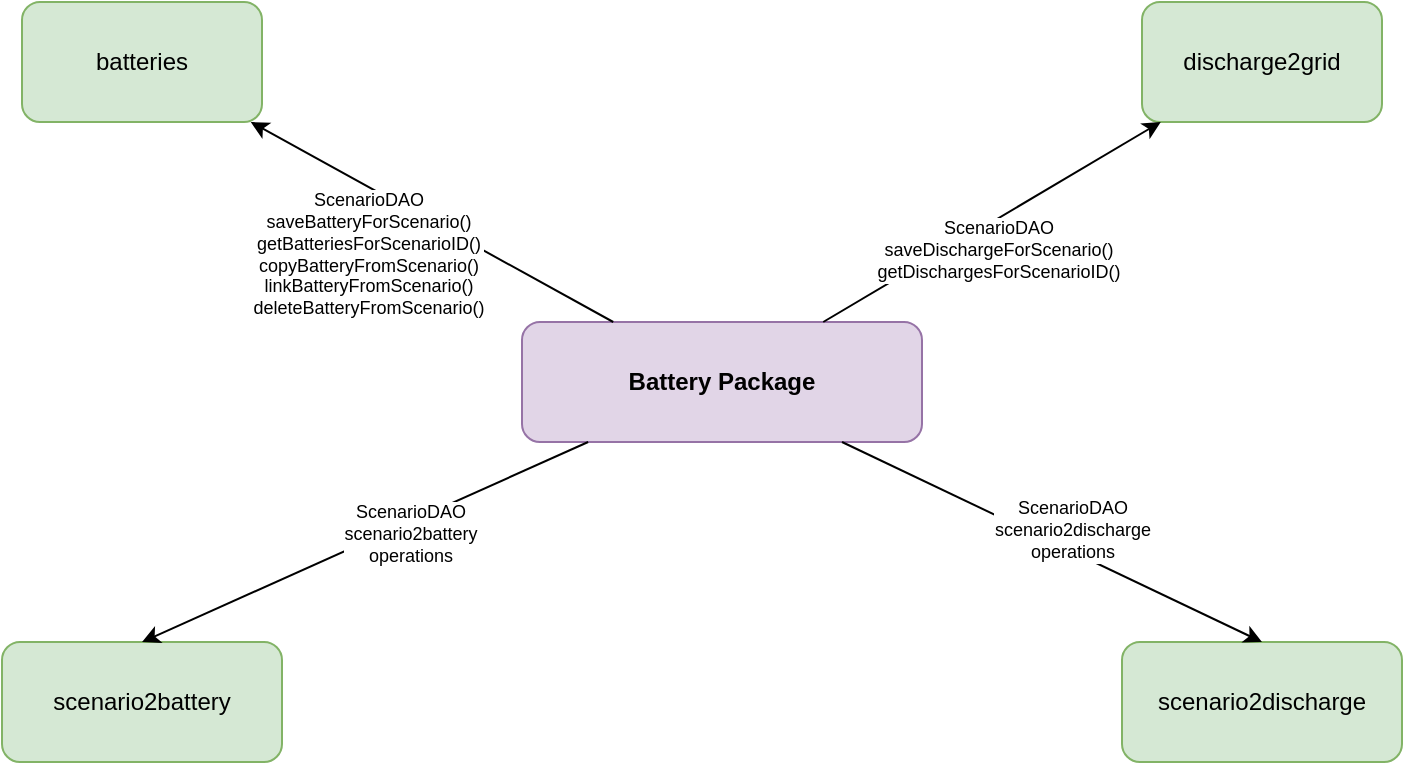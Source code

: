 <mxfile version="27.0.9">
  <diagram name="Battery Package Dependencies" id="battery-package">
    <mxGraphModel dx="1426" dy="841" grid="1" gridSize="10" guides="1" tooltips="1" connect="1" arrows="1" fold="1" page="1" pageScale="1" pageWidth="1400" pageHeight="900" math="0" shadow="0">
      <root>
        <mxCell id="0" />
        <mxCell id="1" parent="0" />
        <mxCell id="battery-package" value="Battery Package" style="rounded=1;whiteSpace=wrap;html=1;fillColor=#E1D5E7;strokeColor=#9673A6;fontColor=#000000;fontStyle=1;" parent="1" vertex="1">
          <mxGeometry x="500" y="380" width="200" height="60" as="geometry" />
        </mxCell>
        <mxCell id="batteries-table" value="batteries" style="rounded=1;whiteSpace=wrap;html=1;fillColor=#D5E8D4;strokeColor=#82B366;fontColor=#000000;" parent="1" vertex="1">
          <mxGeometry x="250" y="220" width="120" height="60" as="geometry" />
        </mxCell>
        <mxCell id="scenario2battery-table" value="scenario2battery" style="rounded=1;whiteSpace=wrap;html=1;fillColor=#D5E8D4;strokeColor=#82B366;fontColor=#000000;" parent="1" vertex="1">
          <mxGeometry x="240" y="540" width="140" height="60" as="geometry" />
        </mxCell>
        <mxCell id="discharge2grid-table" value="discharge2grid" style="rounded=1;whiteSpace=wrap;html=1;fillColor=#D5E8D4;strokeColor=#82B366;fontColor=#000000;" parent="1" vertex="1">
          <mxGeometry x="810" y="220" width="120" height="60" as="geometry" />
        </mxCell>
        <mxCell id="scenario2discharge-table" value="scenario2discharge" style="rounded=1;whiteSpace=wrap;html=1;fillColor=#D5E8D4;strokeColor=#82B366;fontColor=#000000;" parent="1" vertex="1">
          <mxGeometry x="800" y="540" width="140" height="60" as="geometry" />
        </mxCell>
        <mxCell id="connection1" value="" style="endArrow=classic;html=1;rounded=1;" parent="1" source="battery-package" target="batteries-table" edge="1">
          <mxGeometry width="50" height="50" relative="1" as="geometry">
            <mxPoint x="300" y="300" as="sourcePoint" />
            <mxPoint x="350" y="250" as="targetPoint" />
          </mxGeometry>
        </mxCell>
        <mxCell id="dao1-label" value="ScenarioDAO&#xa;saveBatteryForScenario()&#xa;getBatteriesForScenarioID()&#xa;copyBatteryFromScenario()&#xa;linkBatteryFromScenario()&#xa;deleteBatteryFromScenario()" style="edgeLabel;html=1;align=center;verticalAlign=middle;resizable=0;points=[];fontSize=9;fontColor=#000000;labelBackgroundColor=#FFFFFF;" parent="connection1" vertex="1" connectable="0">
          <mxGeometry x="-0.2" y="1" relative="1" as="geometry">
            <mxPoint x="-50" y="5" as="offset" />
          </mxGeometry>
        </mxCell>
        <mxCell id="connection2" value="" style="endArrow=classic;html=1;rounded=1;entryX=0.5;entryY=0;entryDx=0;entryDy=0;" parent="1" source="battery-package" target="scenario2battery-table" edge="1">
          <mxGeometry width="50" height="50" relative="1" as="geometry">
            <mxPoint x="300" y="300" as="sourcePoint" />
            <mxPoint x="350" y="250" as="targetPoint" />
          </mxGeometry>
        </mxCell>
        <mxCell id="dao2-label" value="ScenarioDAO&#xa;scenario2battery&#xa;operations" style="edgeLabel;html=1;align=center;verticalAlign=middle;resizable=0;points=[];fontSize=9;fontColor=#000000;labelBackgroundColor=#FFFFFF;" parent="connection2" vertex="1" connectable="0">
          <mxGeometry x="-0.2" y="1" relative="1" as="geometry">
            <mxPoint y="5" as="offset" />
          </mxGeometry>
        </mxCell>
        <mxCell id="connection3" value="" style="endArrow=classic;html=1;rounded=1;" parent="1" source="battery-package" target="discharge2grid-table" edge="1">
          <mxGeometry width="50" height="50" relative="1" as="geometry">
            <mxPoint x="300" y="300" as="sourcePoint" />
            <mxPoint x="350" y="250" as="targetPoint" />
          </mxGeometry>
        </mxCell>
        <mxCell id="dao3-label" value="ScenarioDAO&#xa;saveDischargeForScenario()&#xa;getDischargesForScenarioID()" style="edgeLabel;html=1;align=center;verticalAlign=middle;resizable=0;points=[];fontSize=9;fontColor=#000000;labelBackgroundColor=#FFFFFF;" parent="connection3" vertex="1" connectable="0">
          <mxGeometry x="-0.2" y="1" relative="1" as="geometry">
            <mxPoint x="20" y="5" as="offset" />
          </mxGeometry>
        </mxCell>
        <mxCell id="connection4" value="" style="endArrow=classic;html=1;rounded=1;exitX=0.8;exitY=1;exitDx=0;exitDy=0;entryX=0.5;entryY=0;entryDx=0;entryDy=0;" parent="1" source="battery-package" target="scenario2discharge-table" edge="1">
          <mxGeometry width="50" height="50" relative="1" as="geometry">
            <mxPoint x="300" y="300" as="sourcePoint" />
            <mxPoint x="350" y="250" as="targetPoint" />
          </mxGeometry>
        </mxCell>
        <mxCell id="dao4-label" value="ScenarioDAO&#xa;scenario2discharge&#xa;operations" style="edgeLabel;html=1;align=center;verticalAlign=middle;resizable=0;points=[];fontSize=9;fontColor=#000000;labelBackgroundColor=#FFFFFF;" parent="connection4" vertex="1" connectable="0">
          <mxGeometry x="-0.2" y="1" relative="1" as="geometry">
            <mxPoint x="30" y="5" as="offset" />
          </mxGeometry>
        </mxCell>
      </root>
    </mxGraphModel>
  </diagram>
</mxfile>

